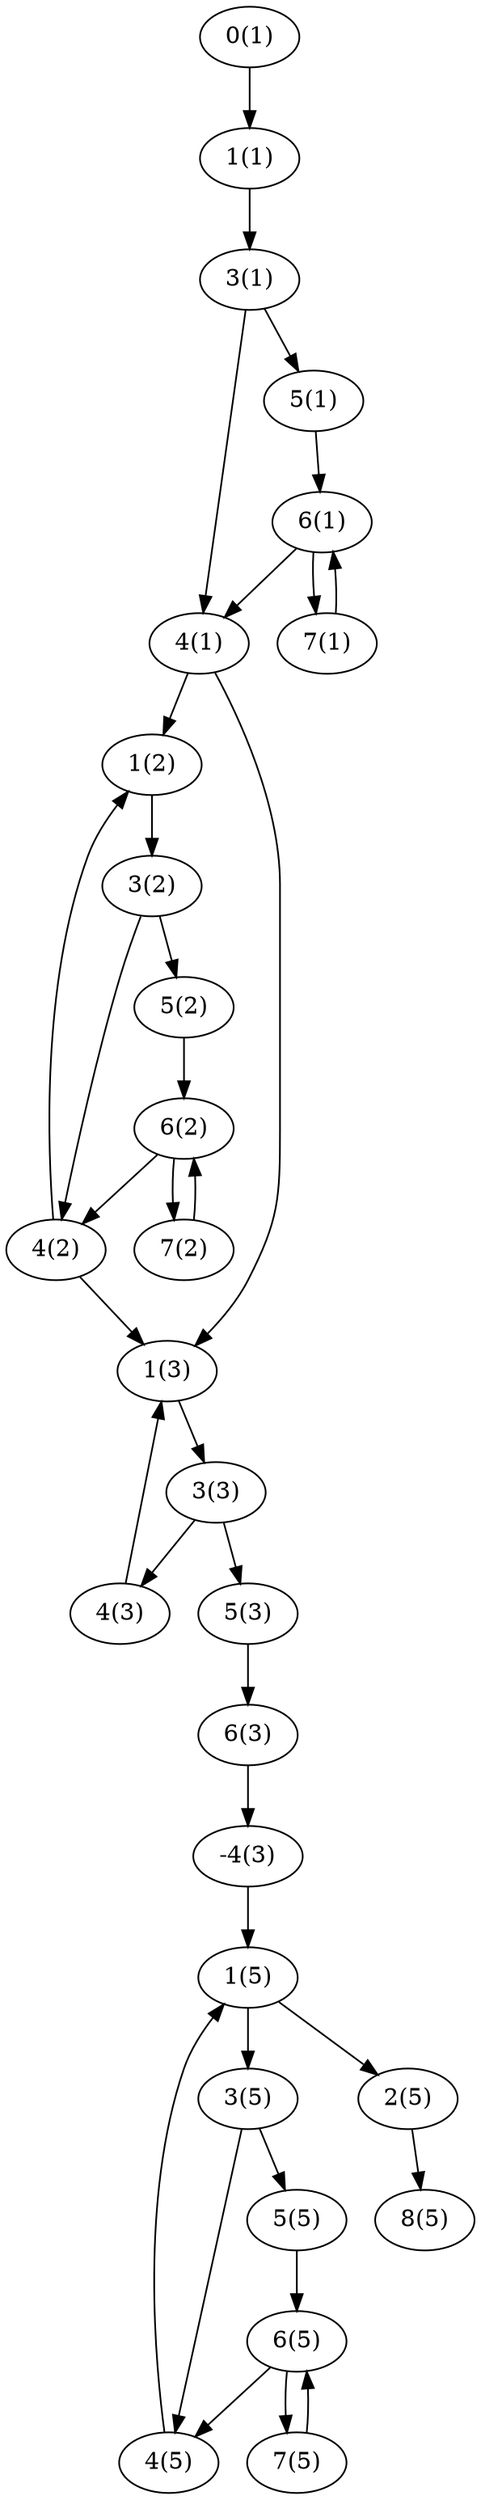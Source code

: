 digraph { /* (4,(6,4), i) */
1 [label="0(1)"];
1032 [label="1(1)"];
3094 [label="3(1)"];
5156 [label="5(1)"];
4125 [label="4(1)"];
6187 [label="6(1)"];
7218 [label="7(1)"];
4126 [label="4(2)"];
1033 [label="1(2)"];
3095 [label="3(2)"];
5157 [label="5(2)"];
6188 [label="6(2)"];
7219 [label="7(2)"];
4127 [label="4(3)"];
1034 [label="1(3)"];
3096 [label="3(3)"];
5158 [label="5(3)"];
6189 [label="6(3)"];
-4121 [label="-4(3)"];
4129 [label="4(5)"];
1036 [label="1(5)"];
3098 [label="3(5)"];
2067 [label="2(5)"];
5160 [label="5(5)"];
8253 [label="8(5)"];
6191 [label="6(5)"];
7222 [label="7(5)"];
 1 -> 1032;
 1032 -> 3094;
 3094 -> 5156;
 3094 -> 4125;
 5156 -> 6187;
 4125 -> 1033;
 4125 -> 1034;
 6187 -> 4125;
 6187 -> 7218;
 7218 -> 6187;
 4126 -> 1033;
 4126 -> 1034;
 1033 -> 3095;
 3095 -> 5157;
 3095 -> 4126;
 5157 -> 6188;
 6188 -> 4126;
 6188 -> 7219;
 7219 -> 6188;
 4127 -> 1034;
 1034 -> 3096;
 3096 -> 5158;
 3096 -> 4127;
 5158 -> 6189;
 6189 -> -4121;
 -4121 -> 1036;
 4129 -> 1036;
 1036 -> 3098;
 1036 -> 2067;
 3098 -> 5160;
 3098 -> 4129;
 2067 -> 8253;
 5160 -> 6191;
 6191 -> 7222;
 6191 -> 4129;
 7222 -> 6191;
}
